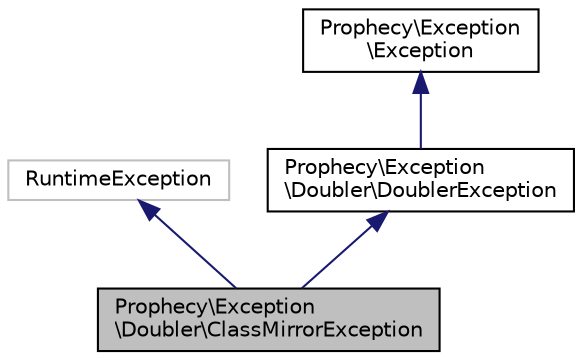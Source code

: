 digraph "Prophecy\Exception\Doubler\ClassMirrorException"
{
  edge [fontname="Helvetica",fontsize="10",labelfontname="Helvetica",labelfontsize="10"];
  node [fontname="Helvetica",fontsize="10",shape=record];
  Node0 [label="Prophecy\\Exception\l\\Doubler\\ClassMirrorException",height=0.2,width=0.4,color="black", fillcolor="grey75", style="filled", fontcolor="black"];
  Node1 -> Node0 [dir="back",color="midnightblue",fontsize="10",style="solid",fontname="Helvetica"];
  Node1 [label="RuntimeException",height=0.2,width=0.4,color="grey75", fillcolor="white", style="filled"];
  Node2 -> Node0 [dir="back",color="midnightblue",fontsize="10",style="solid",fontname="Helvetica"];
  Node2 [label="Prophecy\\Exception\l\\Doubler\\DoublerException",height=0.2,width=0.4,color="black", fillcolor="white", style="filled",URL="$interfaceProphecy_1_1Exception_1_1Doubler_1_1DoublerException.html"];
  Node3 -> Node2 [dir="back",color="midnightblue",fontsize="10",style="solid",fontname="Helvetica"];
  Node3 [label="Prophecy\\Exception\l\\Exception",height=0.2,width=0.4,color="black", fillcolor="white", style="filled",URL="$interfaceProphecy_1_1Exception_1_1Exception.html"];
}
